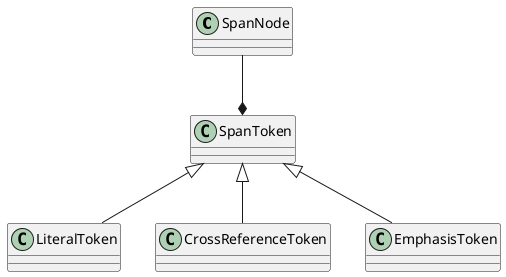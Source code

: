 @startuml
'https://plantuml.com/class-diagram

class SpanNode
class SpanToken

class LiteralToken
class CrossReferenceToken
class EmphasisToken

EmphasisToken -up-|> SpanToken
CrossReferenceToken -up-|> SpanToken
LiteralToken -up-|> SpanToken

SpanNode --* SpanToken

@enduml
